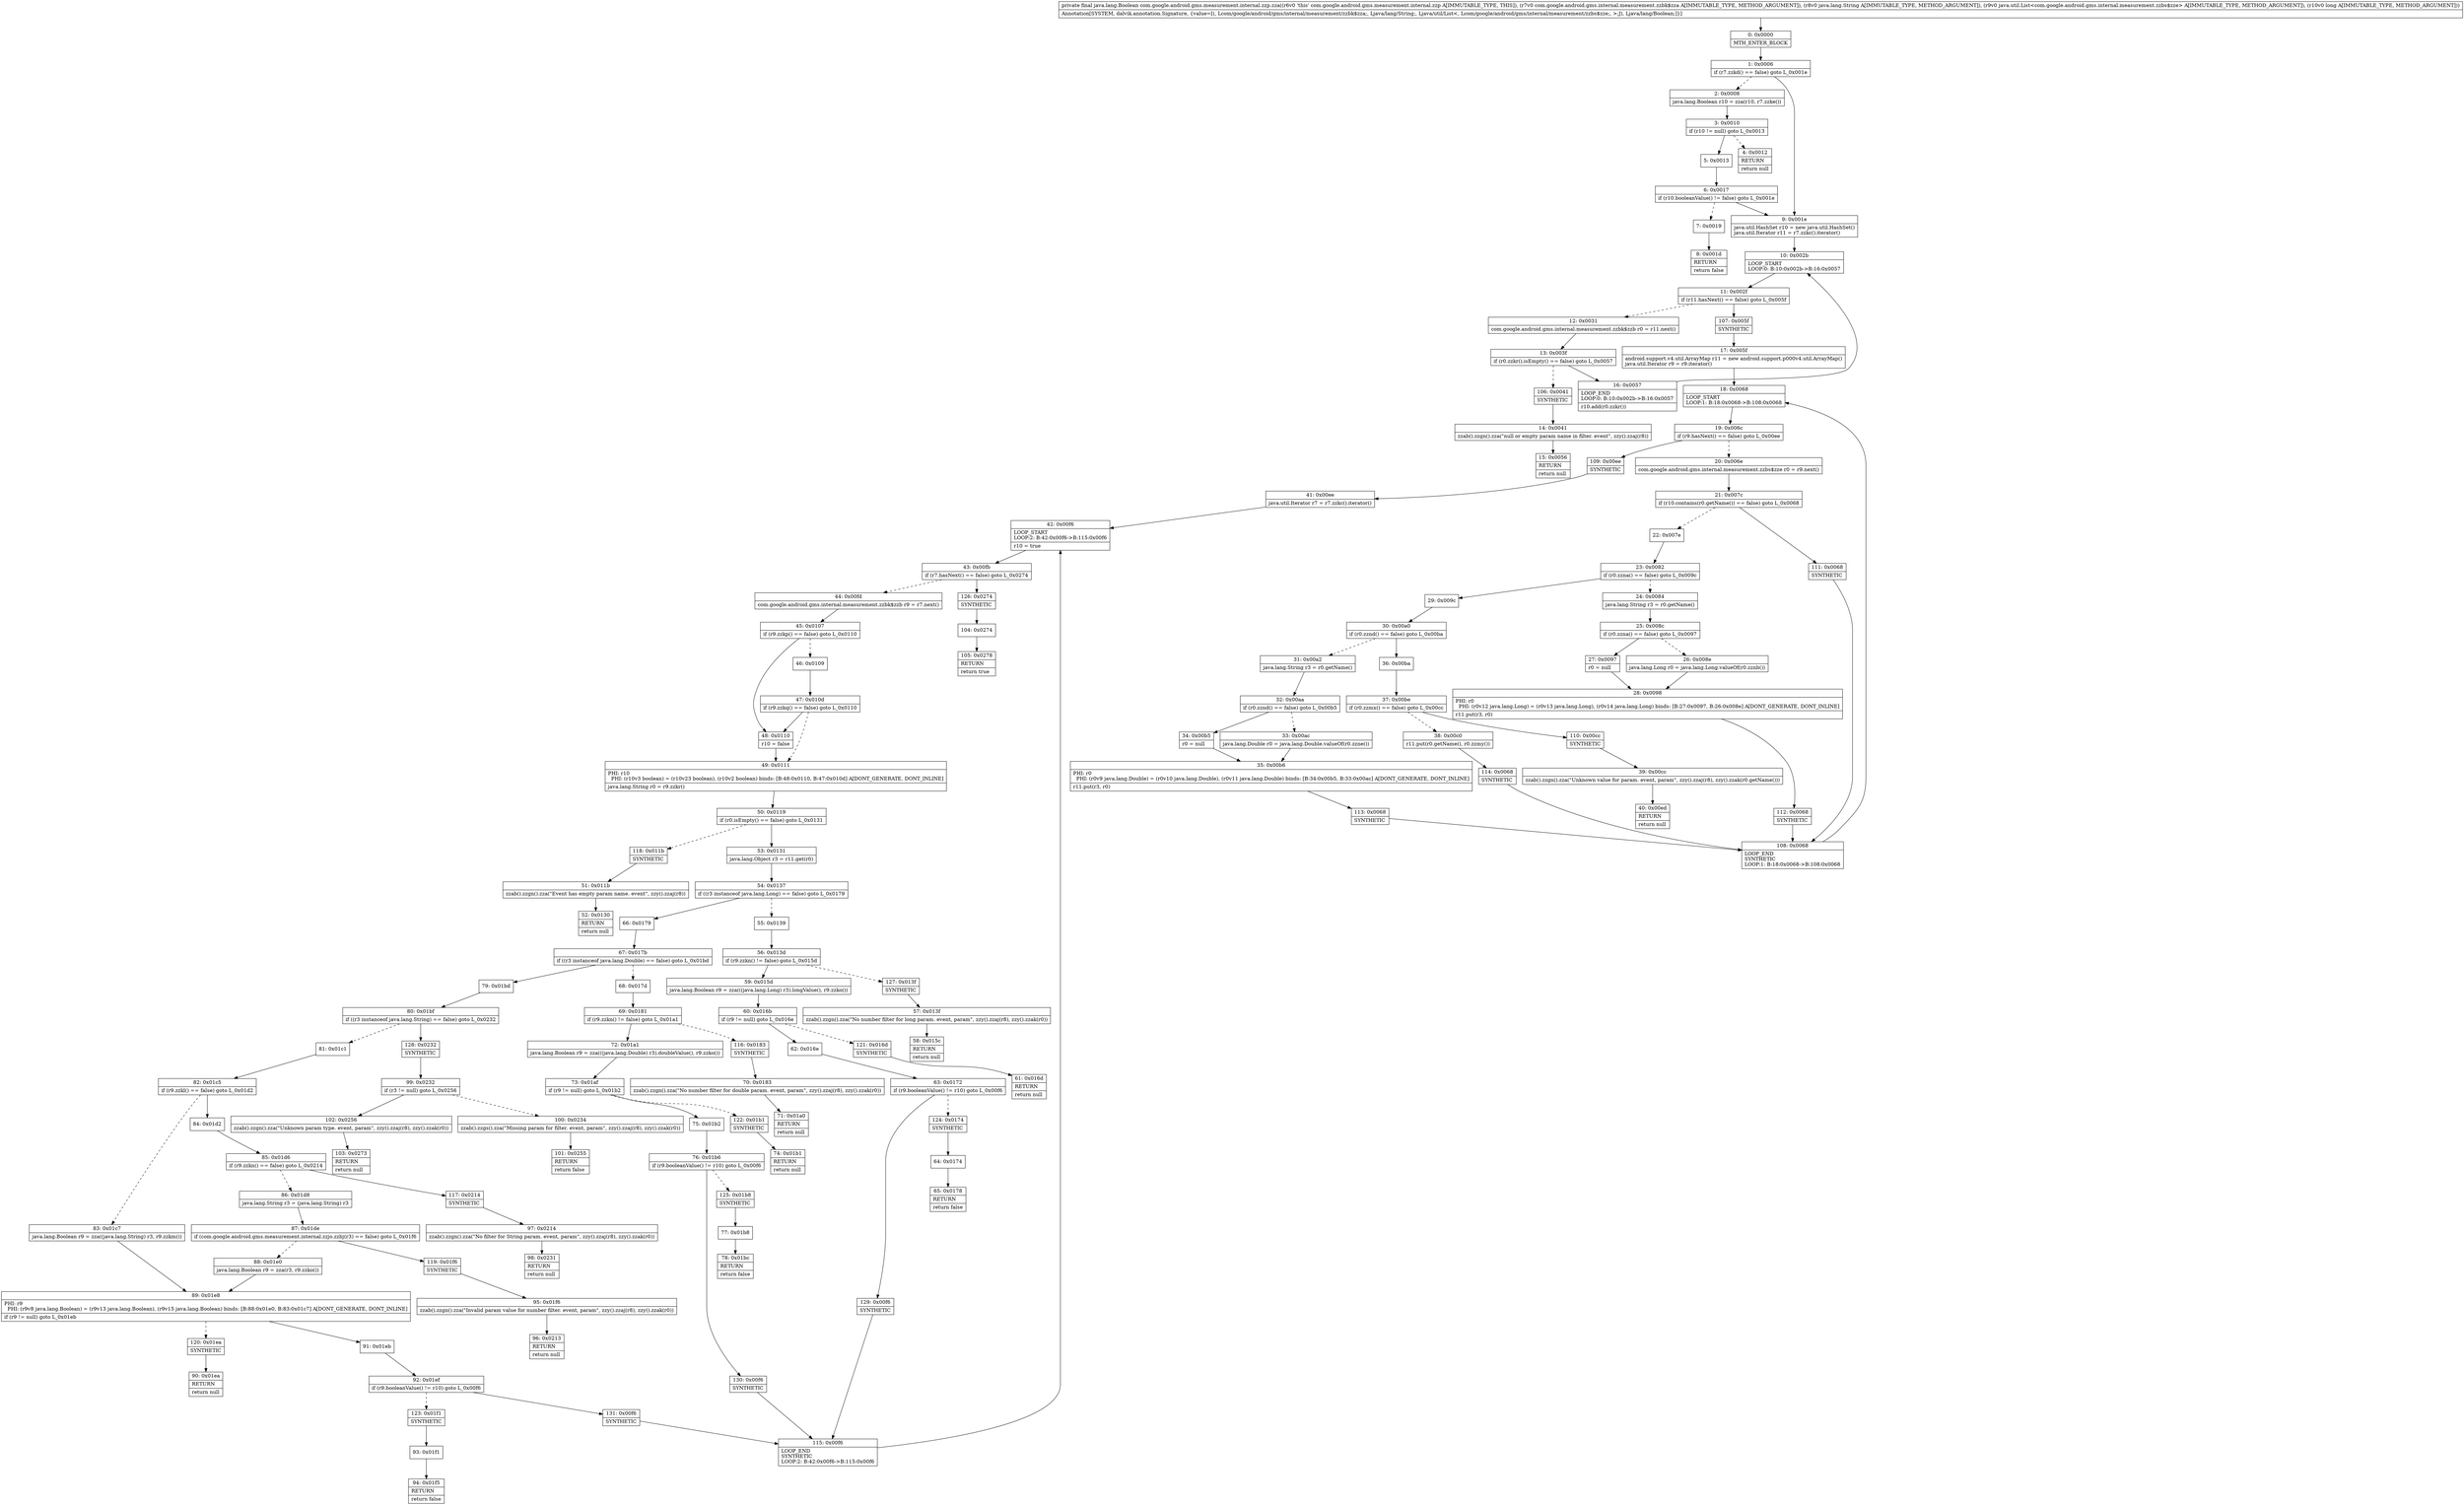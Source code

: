 digraph "CFG forcom.google.android.gms.measurement.internal.zzp.zza(Lcom\/google\/android\/gms\/internal\/measurement\/zzbk$zza;Ljava\/lang\/String;Ljava\/util\/List;J)Ljava\/lang\/Boolean;" {
Node_0 [shape=record,label="{0\:\ 0x0000|MTH_ENTER_BLOCK\l}"];
Node_1 [shape=record,label="{1\:\ 0x0006|if (r7.zzkd() == false) goto L_0x001e\l}"];
Node_2 [shape=record,label="{2\:\ 0x0008|java.lang.Boolean r10 = zza(r10, r7.zzke())\l}"];
Node_3 [shape=record,label="{3\:\ 0x0010|if (r10 != null) goto L_0x0013\l}"];
Node_4 [shape=record,label="{4\:\ 0x0012|RETURN\l|return null\l}"];
Node_5 [shape=record,label="{5\:\ 0x0013}"];
Node_6 [shape=record,label="{6\:\ 0x0017|if (r10.booleanValue() != false) goto L_0x001e\l}"];
Node_7 [shape=record,label="{7\:\ 0x0019}"];
Node_8 [shape=record,label="{8\:\ 0x001d|RETURN\l|return false\l}"];
Node_9 [shape=record,label="{9\:\ 0x001e|java.util.HashSet r10 = new java.util.HashSet()\ljava.util.Iterator r11 = r7.zzkc().iterator()\l}"];
Node_10 [shape=record,label="{10\:\ 0x002b|LOOP_START\lLOOP:0: B:10:0x002b\-\>B:16:0x0057\l}"];
Node_11 [shape=record,label="{11\:\ 0x002f|if (r11.hasNext() == false) goto L_0x005f\l}"];
Node_12 [shape=record,label="{12\:\ 0x0031|com.google.android.gms.internal.measurement.zzbk$zzb r0 = r11.next()\l}"];
Node_13 [shape=record,label="{13\:\ 0x003f|if (r0.zzkr().isEmpty() == false) goto L_0x0057\l}"];
Node_14 [shape=record,label="{14\:\ 0x0041|zzab().zzgn().zza(\"null or empty param name in filter. event\", zzy().zzaj(r8))\l}"];
Node_15 [shape=record,label="{15\:\ 0x0056|RETURN\l|return null\l}"];
Node_16 [shape=record,label="{16\:\ 0x0057|LOOP_END\lLOOP:0: B:10:0x002b\-\>B:16:0x0057\l|r10.add(r0.zzkr())\l}"];
Node_17 [shape=record,label="{17\:\ 0x005f|android.support.v4.util.ArrayMap r11 = new android.support.p000v4.util.ArrayMap()\ljava.util.Iterator r9 = r9.iterator()\l}"];
Node_18 [shape=record,label="{18\:\ 0x0068|LOOP_START\lLOOP:1: B:18:0x0068\-\>B:108:0x0068\l}"];
Node_19 [shape=record,label="{19\:\ 0x006c|if (r9.hasNext() == false) goto L_0x00ee\l}"];
Node_20 [shape=record,label="{20\:\ 0x006e|com.google.android.gms.internal.measurement.zzbs$zze r0 = r9.next()\l}"];
Node_21 [shape=record,label="{21\:\ 0x007c|if (r10.contains(r0.getName()) == false) goto L_0x0068\l}"];
Node_22 [shape=record,label="{22\:\ 0x007e}"];
Node_23 [shape=record,label="{23\:\ 0x0082|if (r0.zzna() == false) goto L_0x009c\l}"];
Node_24 [shape=record,label="{24\:\ 0x0084|java.lang.String r3 = r0.getName()\l}"];
Node_25 [shape=record,label="{25\:\ 0x008c|if (r0.zzna() == false) goto L_0x0097\l}"];
Node_26 [shape=record,label="{26\:\ 0x008e|java.lang.Long r0 = java.lang.Long.valueOf(r0.zznb())\l}"];
Node_27 [shape=record,label="{27\:\ 0x0097|r0 = null\l}"];
Node_28 [shape=record,label="{28\:\ 0x0098|PHI: r0 \l  PHI: (r0v12 java.lang.Long) = (r0v13 java.lang.Long), (r0v14 java.lang.Long) binds: [B:27:0x0097, B:26:0x008e] A[DONT_GENERATE, DONT_INLINE]\l|r11.put(r3, r0)\l}"];
Node_29 [shape=record,label="{29\:\ 0x009c}"];
Node_30 [shape=record,label="{30\:\ 0x00a0|if (r0.zznd() == false) goto L_0x00ba\l}"];
Node_31 [shape=record,label="{31\:\ 0x00a2|java.lang.String r3 = r0.getName()\l}"];
Node_32 [shape=record,label="{32\:\ 0x00aa|if (r0.zznd() == false) goto L_0x00b5\l}"];
Node_33 [shape=record,label="{33\:\ 0x00ac|java.lang.Double r0 = java.lang.Double.valueOf(r0.zzne())\l}"];
Node_34 [shape=record,label="{34\:\ 0x00b5|r0 = null\l}"];
Node_35 [shape=record,label="{35\:\ 0x00b6|PHI: r0 \l  PHI: (r0v9 java.lang.Double) = (r0v10 java.lang.Double), (r0v11 java.lang.Double) binds: [B:34:0x00b5, B:33:0x00ac] A[DONT_GENERATE, DONT_INLINE]\l|r11.put(r3, r0)\l}"];
Node_36 [shape=record,label="{36\:\ 0x00ba}"];
Node_37 [shape=record,label="{37\:\ 0x00be|if (r0.zzmx() == false) goto L_0x00cc\l}"];
Node_38 [shape=record,label="{38\:\ 0x00c0|r11.put(r0.getName(), r0.zzmy())\l}"];
Node_39 [shape=record,label="{39\:\ 0x00cc|zzab().zzgn().zza(\"Unknown value for param. event, param\", zzy().zzaj(r8), zzy().zzak(r0.getName()))\l}"];
Node_40 [shape=record,label="{40\:\ 0x00ed|RETURN\l|return null\l}"];
Node_41 [shape=record,label="{41\:\ 0x00ee|java.util.Iterator r7 = r7.zzkc().iterator()\l}"];
Node_42 [shape=record,label="{42\:\ 0x00f6|LOOP_START\lLOOP:2: B:42:0x00f6\-\>B:115:0x00f6\l|r10 = true\l}"];
Node_43 [shape=record,label="{43\:\ 0x00fb|if (r7.hasNext() == false) goto L_0x0274\l}"];
Node_44 [shape=record,label="{44\:\ 0x00fd|com.google.android.gms.internal.measurement.zzbk$zzb r9 = r7.next()\l}"];
Node_45 [shape=record,label="{45\:\ 0x0107|if (r9.zzkp() == false) goto L_0x0110\l}"];
Node_46 [shape=record,label="{46\:\ 0x0109}"];
Node_47 [shape=record,label="{47\:\ 0x010d|if (r9.zzkq() == false) goto L_0x0110\l}"];
Node_48 [shape=record,label="{48\:\ 0x0110|r10 = false\l}"];
Node_49 [shape=record,label="{49\:\ 0x0111|PHI: r10 \l  PHI: (r10v3 boolean) = (r10v23 boolean), (r10v2 boolean) binds: [B:48:0x0110, B:47:0x010d] A[DONT_GENERATE, DONT_INLINE]\l|java.lang.String r0 = r9.zzkr()\l}"];
Node_50 [shape=record,label="{50\:\ 0x0119|if (r0.isEmpty() == false) goto L_0x0131\l}"];
Node_51 [shape=record,label="{51\:\ 0x011b|zzab().zzgn().zza(\"Event has empty param name. event\", zzy().zzaj(r8))\l}"];
Node_52 [shape=record,label="{52\:\ 0x0130|RETURN\l|return null\l}"];
Node_53 [shape=record,label="{53\:\ 0x0131|java.lang.Object r3 = r11.get(r0)\l}"];
Node_54 [shape=record,label="{54\:\ 0x0137|if ((r3 instanceof java.lang.Long) == false) goto L_0x0179\l}"];
Node_55 [shape=record,label="{55\:\ 0x0139}"];
Node_56 [shape=record,label="{56\:\ 0x013d|if (r9.zzkn() != false) goto L_0x015d\l}"];
Node_57 [shape=record,label="{57\:\ 0x013f|zzab().zzgn().zza(\"No number filter for long param. event, param\", zzy().zzaj(r8), zzy().zzak(r0))\l}"];
Node_58 [shape=record,label="{58\:\ 0x015c|RETURN\l|return null\l}"];
Node_59 [shape=record,label="{59\:\ 0x015d|java.lang.Boolean r9 = zza(((java.lang.Long) r3).longValue(), r9.zzko())\l}"];
Node_60 [shape=record,label="{60\:\ 0x016b|if (r9 != null) goto L_0x016e\l}"];
Node_61 [shape=record,label="{61\:\ 0x016d|RETURN\l|return null\l}"];
Node_62 [shape=record,label="{62\:\ 0x016e}"];
Node_63 [shape=record,label="{63\:\ 0x0172|if (r9.booleanValue() != r10) goto L_0x00f6\l}"];
Node_64 [shape=record,label="{64\:\ 0x0174}"];
Node_65 [shape=record,label="{65\:\ 0x0178|RETURN\l|return false\l}"];
Node_66 [shape=record,label="{66\:\ 0x0179}"];
Node_67 [shape=record,label="{67\:\ 0x017b|if ((r3 instanceof java.lang.Double) == false) goto L_0x01bd\l}"];
Node_68 [shape=record,label="{68\:\ 0x017d}"];
Node_69 [shape=record,label="{69\:\ 0x0181|if (r9.zzkn() != false) goto L_0x01a1\l}"];
Node_70 [shape=record,label="{70\:\ 0x0183|zzab().zzgn().zza(\"No number filter for double param. event, param\", zzy().zzaj(r8), zzy().zzak(r0))\l}"];
Node_71 [shape=record,label="{71\:\ 0x01a0|RETURN\l|return null\l}"];
Node_72 [shape=record,label="{72\:\ 0x01a1|java.lang.Boolean r9 = zza(((java.lang.Double) r3).doubleValue(), r9.zzko())\l}"];
Node_73 [shape=record,label="{73\:\ 0x01af|if (r9 != null) goto L_0x01b2\l}"];
Node_74 [shape=record,label="{74\:\ 0x01b1|RETURN\l|return null\l}"];
Node_75 [shape=record,label="{75\:\ 0x01b2}"];
Node_76 [shape=record,label="{76\:\ 0x01b6|if (r9.booleanValue() != r10) goto L_0x00f6\l}"];
Node_77 [shape=record,label="{77\:\ 0x01b8}"];
Node_78 [shape=record,label="{78\:\ 0x01bc|RETURN\l|return false\l}"];
Node_79 [shape=record,label="{79\:\ 0x01bd}"];
Node_80 [shape=record,label="{80\:\ 0x01bf|if ((r3 instanceof java.lang.String) == false) goto L_0x0232\l}"];
Node_81 [shape=record,label="{81\:\ 0x01c1}"];
Node_82 [shape=record,label="{82\:\ 0x01c5|if (r9.zzkl() == false) goto L_0x01d2\l}"];
Node_83 [shape=record,label="{83\:\ 0x01c7|java.lang.Boolean r9 = zza((java.lang.String) r3, r9.zzkm())\l}"];
Node_84 [shape=record,label="{84\:\ 0x01d2}"];
Node_85 [shape=record,label="{85\:\ 0x01d6|if (r9.zzkn() == false) goto L_0x0214\l}"];
Node_86 [shape=record,label="{86\:\ 0x01d8|java.lang.String r3 = (java.lang.String) r3\l}"];
Node_87 [shape=record,label="{87\:\ 0x01de|if (com.google.android.gms.measurement.internal.zzjo.zzbj(r3) == false) goto L_0x01f6\l}"];
Node_88 [shape=record,label="{88\:\ 0x01e0|java.lang.Boolean r9 = zza(r3, r9.zzko())\l}"];
Node_89 [shape=record,label="{89\:\ 0x01e8|PHI: r9 \l  PHI: (r9v8 java.lang.Boolean) = (r9v13 java.lang.Boolean), (r9v15 java.lang.Boolean) binds: [B:88:0x01e0, B:83:0x01c7] A[DONT_GENERATE, DONT_INLINE]\l|if (r9 != null) goto L_0x01eb\l}"];
Node_90 [shape=record,label="{90\:\ 0x01ea|RETURN\l|return null\l}"];
Node_91 [shape=record,label="{91\:\ 0x01eb}"];
Node_92 [shape=record,label="{92\:\ 0x01ef|if (r9.booleanValue() != r10) goto L_0x00f6\l}"];
Node_93 [shape=record,label="{93\:\ 0x01f1}"];
Node_94 [shape=record,label="{94\:\ 0x01f5|RETURN\l|return false\l}"];
Node_95 [shape=record,label="{95\:\ 0x01f6|zzab().zzgn().zza(\"Invalid param value for number filter. event, param\", zzy().zzaj(r8), zzy().zzak(r0))\l}"];
Node_96 [shape=record,label="{96\:\ 0x0213|RETURN\l|return null\l}"];
Node_97 [shape=record,label="{97\:\ 0x0214|zzab().zzgn().zza(\"No filter for String param. event, param\", zzy().zzaj(r8), zzy().zzak(r0))\l}"];
Node_98 [shape=record,label="{98\:\ 0x0231|RETURN\l|return null\l}"];
Node_99 [shape=record,label="{99\:\ 0x0232|if (r3 != null) goto L_0x0256\l}"];
Node_100 [shape=record,label="{100\:\ 0x0234|zzab().zzgs().zza(\"Missing param for filter. event, param\", zzy().zzaj(r8), zzy().zzak(r0))\l}"];
Node_101 [shape=record,label="{101\:\ 0x0255|RETURN\l|return false\l}"];
Node_102 [shape=record,label="{102\:\ 0x0256|zzab().zzgn().zza(\"Unknown param type. event, param\", zzy().zzaj(r8), zzy().zzak(r0))\l}"];
Node_103 [shape=record,label="{103\:\ 0x0273|RETURN\l|return null\l}"];
Node_104 [shape=record,label="{104\:\ 0x0274}"];
Node_105 [shape=record,label="{105\:\ 0x0278|RETURN\l|return true\l}"];
Node_106 [shape=record,label="{106\:\ 0x0041|SYNTHETIC\l}"];
Node_107 [shape=record,label="{107\:\ 0x005f|SYNTHETIC\l}"];
Node_108 [shape=record,label="{108\:\ 0x0068|LOOP_END\lSYNTHETIC\lLOOP:1: B:18:0x0068\-\>B:108:0x0068\l}"];
Node_109 [shape=record,label="{109\:\ 0x00ee|SYNTHETIC\l}"];
Node_110 [shape=record,label="{110\:\ 0x00cc|SYNTHETIC\l}"];
Node_111 [shape=record,label="{111\:\ 0x0068|SYNTHETIC\l}"];
Node_112 [shape=record,label="{112\:\ 0x0068|SYNTHETIC\l}"];
Node_113 [shape=record,label="{113\:\ 0x0068|SYNTHETIC\l}"];
Node_114 [shape=record,label="{114\:\ 0x0068|SYNTHETIC\l}"];
Node_115 [shape=record,label="{115\:\ 0x00f6|LOOP_END\lSYNTHETIC\lLOOP:2: B:42:0x00f6\-\>B:115:0x00f6\l}"];
Node_116 [shape=record,label="{116\:\ 0x0183|SYNTHETIC\l}"];
Node_117 [shape=record,label="{117\:\ 0x0214|SYNTHETIC\l}"];
Node_118 [shape=record,label="{118\:\ 0x011b|SYNTHETIC\l}"];
Node_119 [shape=record,label="{119\:\ 0x01f6|SYNTHETIC\l}"];
Node_120 [shape=record,label="{120\:\ 0x01ea|SYNTHETIC\l}"];
Node_121 [shape=record,label="{121\:\ 0x016d|SYNTHETIC\l}"];
Node_122 [shape=record,label="{122\:\ 0x01b1|SYNTHETIC\l}"];
Node_123 [shape=record,label="{123\:\ 0x01f1|SYNTHETIC\l}"];
Node_124 [shape=record,label="{124\:\ 0x0174|SYNTHETIC\l}"];
Node_125 [shape=record,label="{125\:\ 0x01b8|SYNTHETIC\l}"];
Node_126 [shape=record,label="{126\:\ 0x0274|SYNTHETIC\l}"];
Node_127 [shape=record,label="{127\:\ 0x013f|SYNTHETIC\l}"];
Node_128 [shape=record,label="{128\:\ 0x0232|SYNTHETIC\l}"];
Node_129 [shape=record,label="{129\:\ 0x00f6|SYNTHETIC\l}"];
Node_130 [shape=record,label="{130\:\ 0x00f6|SYNTHETIC\l}"];
Node_131 [shape=record,label="{131\:\ 0x00f6|SYNTHETIC\l}"];
MethodNode[shape=record,label="{private final java.lang.Boolean com.google.android.gms.measurement.internal.zzp.zza((r6v0 'this' com.google.android.gms.measurement.internal.zzp A[IMMUTABLE_TYPE, THIS]), (r7v0 com.google.android.gms.internal.measurement.zzbk$zza A[IMMUTABLE_TYPE, METHOD_ARGUMENT]), (r8v0 java.lang.String A[IMMUTABLE_TYPE, METHOD_ARGUMENT]), (r9v0 java.util.List\<com.google.android.gms.internal.measurement.zzbs$zze\> A[IMMUTABLE_TYPE, METHOD_ARGUMENT]), (r10v0 long A[IMMUTABLE_TYPE, METHOD_ARGUMENT]))  | Annotation[SYSTEM, dalvik.annotation.Signature, \{value=[(, Lcom\/google\/android\/gms\/internal\/measurement\/zzbk$zza;, Ljava\/lang\/String;, Ljava\/util\/List\<, Lcom\/google\/android\/gms\/internal\/measurement\/zzbs$zze;, \>;J), Ljava\/lang\/Boolean;]\}]\l}"];
MethodNode -> Node_0;
Node_0 -> Node_1;
Node_1 -> Node_2[style=dashed];
Node_1 -> Node_9;
Node_2 -> Node_3;
Node_3 -> Node_4[style=dashed];
Node_3 -> Node_5;
Node_5 -> Node_6;
Node_6 -> Node_7[style=dashed];
Node_6 -> Node_9;
Node_7 -> Node_8;
Node_9 -> Node_10;
Node_10 -> Node_11;
Node_11 -> Node_12[style=dashed];
Node_11 -> Node_107;
Node_12 -> Node_13;
Node_13 -> Node_16;
Node_13 -> Node_106[style=dashed];
Node_14 -> Node_15;
Node_16 -> Node_10;
Node_17 -> Node_18;
Node_18 -> Node_19;
Node_19 -> Node_20[style=dashed];
Node_19 -> Node_109;
Node_20 -> Node_21;
Node_21 -> Node_22[style=dashed];
Node_21 -> Node_111;
Node_22 -> Node_23;
Node_23 -> Node_24[style=dashed];
Node_23 -> Node_29;
Node_24 -> Node_25;
Node_25 -> Node_26[style=dashed];
Node_25 -> Node_27;
Node_26 -> Node_28;
Node_27 -> Node_28;
Node_28 -> Node_112;
Node_29 -> Node_30;
Node_30 -> Node_31[style=dashed];
Node_30 -> Node_36;
Node_31 -> Node_32;
Node_32 -> Node_33[style=dashed];
Node_32 -> Node_34;
Node_33 -> Node_35;
Node_34 -> Node_35;
Node_35 -> Node_113;
Node_36 -> Node_37;
Node_37 -> Node_38[style=dashed];
Node_37 -> Node_110;
Node_38 -> Node_114;
Node_39 -> Node_40;
Node_41 -> Node_42;
Node_42 -> Node_43;
Node_43 -> Node_44[style=dashed];
Node_43 -> Node_126;
Node_44 -> Node_45;
Node_45 -> Node_46[style=dashed];
Node_45 -> Node_48;
Node_46 -> Node_47;
Node_47 -> Node_48;
Node_47 -> Node_49[style=dashed];
Node_48 -> Node_49;
Node_49 -> Node_50;
Node_50 -> Node_53;
Node_50 -> Node_118[style=dashed];
Node_51 -> Node_52;
Node_53 -> Node_54;
Node_54 -> Node_55[style=dashed];
Node_54 -> Node_66;
Node_55 -> Node_56;
Node_56 -> Node_59;
Node_56 -> Node_127[style=dashed];
Node_57 -> Node_58;
Node_59 -> Node_60;
Node_60 -> Node_62;
Node_60 -> Node_121[style=dashed];
Node_62 -> Node_63;
Node_63 -> Node_124[style=dashed];
Node_63 -> Node_129;
Node_64 -> Node_65;
Node_66 -> Node_67;
Node_67 -> Node_68[style=dashed];
Node_67 -> Node_79;
Node_68 -> Node_69;
Node_69 -> Node_72;
Node_69 -> Node_116[style=dashed];
Node_70 -> Node_71;
Node_72 -> Node_73;
Node_73 -> Node_75;
Node_73 -> Node_122[style=dashed];
Node_75 -> Node_76;
Node_76 -> Node_125[style=dashed];
Node_76 -> Node_130;
Node_77 -> Node_78;
Node_79 -> Node_80;
Node_80 -> Node_81[style=dashed];
Node_80 -> Node_128;
Node_81 -> Node_82;
Node_82 -> Node_83[style=dashed];
Node_82 -> Node_84;
Node_83 -> Node_89;
Node_84 -> Node_85;
Node_85 -> Node_86[style=dashed];
Node_85 -> Node_117;
Node_86 -> Node_87;
Node_87 -> Node_88[style=dashed];
Node_87 -> Node_119;
Node_88 -> Node_89;
Node_89 -> Node_91;
Node_89 -> Node_120[style=dashed];
Node_91 -> Node_92;
Node_92 -> Node_123[style=dashed];
Node_92 -> Node_131;
Node_93 -> Node_94;
Node_95 -> Node_96;
Node_97 -> Node_98;
Node_99 -> Node_100[style=dashed];
Node_99 -> Node_102;
Node_100 -> Node_101;
Node_102 -> Node_103;
Node_104 -> Node_105;
Node_106 -> Node_14;
Node_107 -> Node_17;
Node_108 -> Node_18;
Node_109 -> Node_41;
Node_110 -> Node_39;
Node_111 -> Node_108;
Node_112 -> Node_108;
Node_113 -> Node_108;
Node_114 -> Node_108;
Node_115 -> Node_42;
Node_116 -> Node_70;
Node_117 -> Node_97;
Node_118 -> Node_51;
Node_119 -> Node_95;
Node_120 -> Node_90;
Node_121 -> Node_61;
Node_122 -> Node_74;
Node_123 -> Node_93;
Node_124 -> Node_64;
Node_125 -> Node_77;
Node_126 -> Node_104;
Node_127 -> Node_57;
Node_128 -> Node_99;
Node_129 -> Node_115;
Node_130 -> Node_115;
Node_131 -> Node_115;
}

